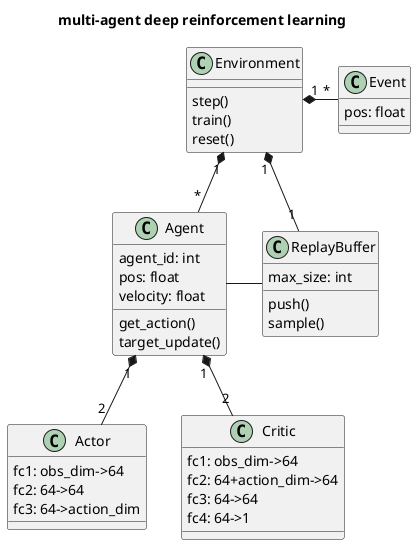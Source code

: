 @startuml
title multi-agent deep reinforcement learning

class Agent{
    agent_id: int
    pos: float
    velocity: float
    get_action()
    target_update()
}
class Actor{
    fc1: obs_dim->64
    fc2: 64->64
    fc3: 64->action_dim
}
class Critic{
    fc1: obs_dim->64
    fc2: 64+action_dim->64
    fc3: 64->64
    fc4: 64->1
}
class Environment{
    step()
    train()
    reset()
}
class Event{
    pos: float
    
}
class ReplayBuffer{
    max_size: int
    push()
    sample()
}


Agent "1"*--"2" Actor
Agent "1"*--"2" Critic
Agent - ReplayBuffer

Environment "1"*--"*" Agent
Environment "1"*-"*" Event
Environment "1"*-"1" ReplayBuffer
@enduml